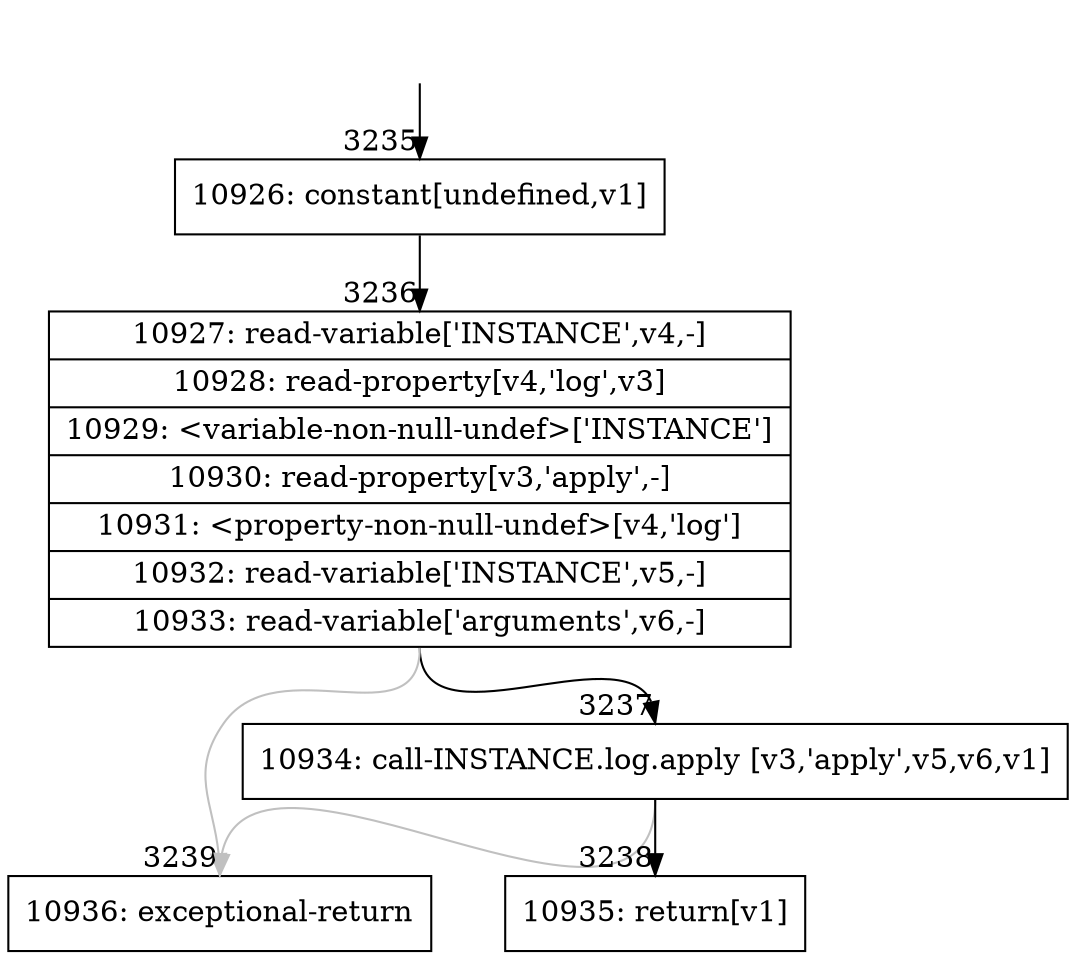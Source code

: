 digraph {
rankdir="TD"
BB_entry169[shape=none,label=""];
BB_entry169 -> BB3235 [tailport=s, headport=n, headlabel="    3235"]
BB3235 [shape=record label="{10926: constant[undefined,v1]}" ] 
BB3235 -> BB3236 [tailport=s, headport=n, headlabel="      3236"]
BB3236 [shape=record label="{10927: read-variable['INSTANCE',v4,-]|10928: read-property[v4,'log',v3]|10929: \<variable-non-null-undef\>['INSTANCE']|10930: read-property[v3,'apply',-]|10931: \<property-non-null-undef\>[v4,'log']|10932: read-variable['INSTANCE',v5,-]|10933: read-variable['arguments',v6,-]}" ] 
BB3236 -> BB3237 [tailport=s, headport=n, headlabel="      3237"]
BB3236 -> BB3239 [tailport=s, headport=n, color=gray, headlabel="      3239"]
BB3237 [shape=record label="{10934: call-INSTANCE.log.apply [v3,'apply',v5,v6,v1]}" ] 
BB3237 -> BB3238 [tailport=s, headport=n, headlabel="      3238"]
BB3237 -> BB3239 [tailport=s, headport=n, color=gray]
BB3238 [shape=record label="{10935: return[v1]}" ] 
BB3239 [shape=record label="{10936: exceptional-return}" ] 
//#$~ 5454
}
